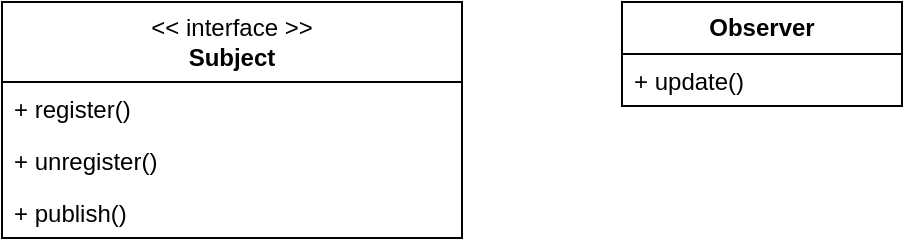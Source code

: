 <mxfile version="21.6.8" type="github">
  <diagram id="ol0al3_O7qeimlaXuuzj" name="Page-1">
    <mxGraphModel dx="1102" dy="504" grid="1" gridSize="10" guides="1" tooltips="1" connect="1" arrows="1" fold="1" page="1" pageScale="1" pageWidth="850" pageHeight="1100" math="0" shadow="0">
      <root>
        <mxCell id="0" />
        <mxCell id="1" parent="0" />
        <mxCell id="n4xZi3wqIaFylWsxnWv0-1" value="&amp;lt;&amp;lt; interface &amp;gt;&amp;gt;&lt;br&gt;&lt;b&gt;Subject&lt;/b&gt;" style="swimlane;fontStyle=0;childLayout=stackLayout;horizontal=1;startSize=40;fillColor=none;horizontalStack=0;resizeParent=1;resizeParentMax=0;resizeLast=0;collapsible=1;marginBottom=0;whiteSpace=wrap;html=1;" parent="1" vertex="1">
          <mxGeometry x="100" y="80" width="230" height="118" as="geometry" />
        </mxCell>
        <mxCell id="n4xZi3wqIaFylWsxnWv0-2" value="+ register()" style="text;strokeColor=none;fillColor=none;align=left;verticalAlign=top;spacingLeft=4;spacingRight=4;overflow=hidden;rotatable=0;points=[[0,0.5],[1,0.5]];portConstraint=eastwest;whiteSpace=wrap;html=1;" parent="n4xZi3wqIaFylWsxnWv0-1" vertex="1">
          <mxGeometry y="40" width="230" height="26" as="geometry" />
        </mxCell>
        <mxCell id="n4xZi3wqIaFylWsxnWv0-3" value="+ unregister()" style="text;strokeColor=none;fillColor=none;align=left;verticalAlign=top;spacingLeft=4;spacingRight=4;overflow=hidden;rotatable=0;points=[[0,0.5],[1,0.5]];portConstraint=eastwest;whiteSpace=wrap;html=1;" parent="n4xZi3wqIaFylWsxnWv0-1" vertex="1">
          <mxGeometry y="66" width="230" height="26" as="geometry" />
        </mxCell>
        <mxCell id="n4xZi3wqIaFylWsxnWv0-4" value="+ publish()" style="text;strokeColor=none;fillColor=none;align=left;verticalAlign=top;spacingLeft=4;spacingRight=4;overflow=hidden;rotatable=0;points=[[0,0.5],[1,0.5]];portConstraint=eastwest;whiteSpace=wrap;html=1;" parent="n4xZi3wqIaFylWsxnWv0-1" vertex="1">
          <mxGeometry y="92" width="230" height="26" as="geometry" />
        </mxCell>
        <mxCell id="n4xZi3wqIaFylWsxnWv0-5" value="&lt;b&gt;Observer&lt;/b&gt;" style="swimlane;fontStyle=0;childLayout=stackLayout;horizontal=1;startSize=26;fillColor=none;horizontalStack=0;resizeParent=1;resizeParentMax=0;resizeLast=0;collapsible=1;marginBottom=0;whiteSpace=wrap;html=1;" parent="1" vertex="1">
          <mxGeometry x="410" y="80" width="140" height="52" as="geometry" />
        </mxCell>
        <mxCell id="n4xZi3wqIaFylWsxnWv0-7" value="+ update()" style="text;strokeColor=none;fillColor=none;align=left;verticalAlign=top;spacingLeft=4;spacingRight=4;overflow=hidden;rotatable=0;points=[[0,0.5],[1,0.5]];portConstraint=eastwest;whiteSpace=wrap;html=1;" parent="n4xZi3wqIaFylWsxnWv0-5" vertex="1">
          <mxGeometry y="26" width="140" height="26" as="geometry" />
        </mxCell>
      </root>
    </mxGraphModel>
  </diagram>
</mxfile>
